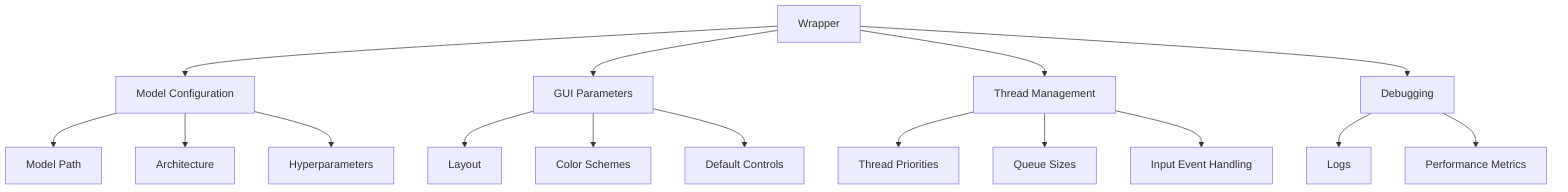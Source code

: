 graph TD
  A[Wrapper] --> B[Model Configuration]
  A --> C[GUI Parameters]
  A --> D[Thread Management]
  A --> E[Debugging]
  B --> F[Model Path]
  B --> G[Architecture]
  B --> H[Hyperparameters]
  C --> I[Layout]
  C --> J[Color Schemes]
  C --> K[Default Controls]
  D --> L[Thread Priorities]
  D --> M[Queue Sizes]
  D --> N[Input Event Handling]
  E --> O[Logs]
  E --> P[Performance Metrics]